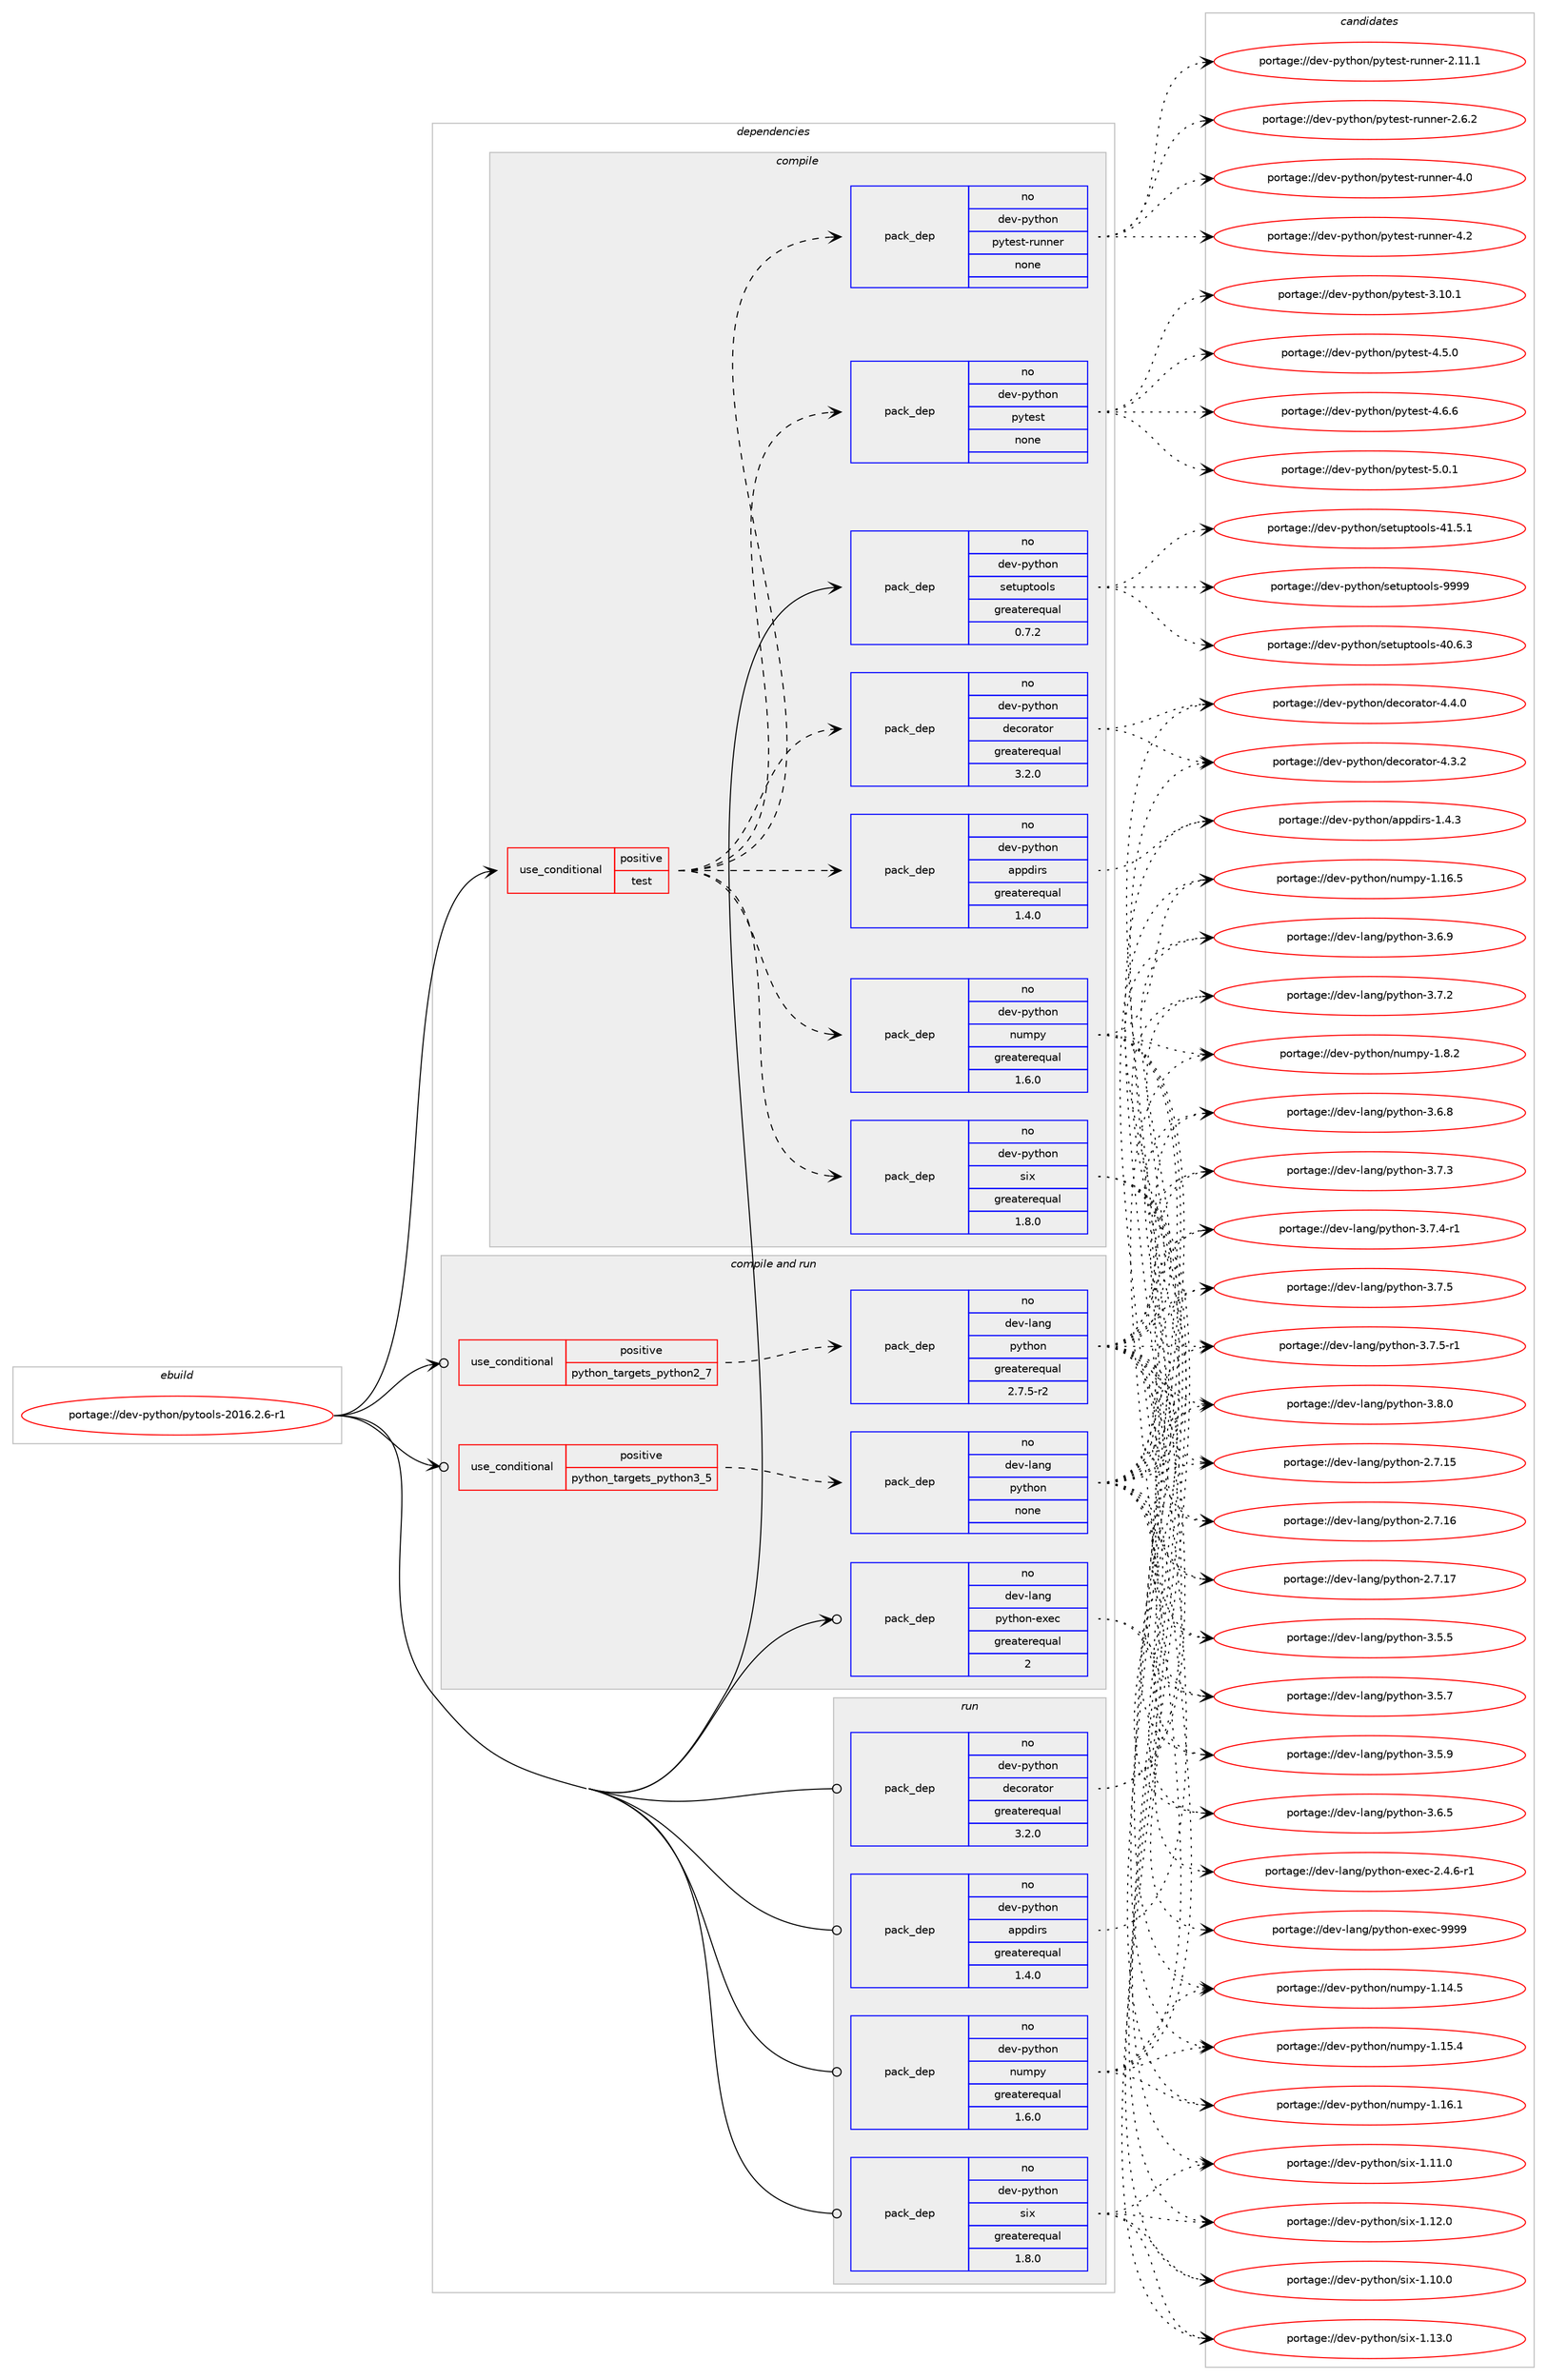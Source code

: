 digraph prolog {

# *************
# Graph options
# *************

newrank=true;
concentrate=true;
compound=true;
graph [rankdir=LR,fontname=Helvetica,fontsize=10,ranksep=1.5];#, ranksep=2.5, nodesep=0.2];
edge  [arrowhead=vee];
node  [fontname=Helvetica,fontsize=10];

# **********
# The ebuild
# **********

subgraph cluster_leftcol {
color=gray;
rank=same;
label=<<i>ebuild</i>>;
id [label="portage://dev-python/pytools-2016.2.6-r1", color=red, width=4, href="../dev-python/pytools-2016.2.6-r1.svg"];
}

# ****************
# The dependencies
# ****************

subgraph cluster_midcol {
color=gray;
label=<<i>dependencies</i>>;
subgraph cluster_compile {
fillcolor="#eeeeee";
style=filled;
label=<<i>compile</i>>;
subgraph cond37409 {
dependency168602 [label=<<TABLE BORDER="0" CELLBORDER="1" CELLSPACING="0" CELLPADDING="4"><TR><TD ROWSPAN="3" CELLPADDING="10">use_conditional</TD></TR><TR><TD>positive</TD></TR><TR><TD>test</TD></TR></TABLE>>, shape=none, color=red];
subgraph pack127801 {
dependency168603 [label=<<TABLE BORDER="0" CELLBORDER="1" CELLSPACING="0" CELLPADDING="4" WIDTH="220"><TR><TD ROWSPAN="6" CELLPADDING="30">pack_dep</TD></TR><TR><TD WIDTH="110">no</TD></TR><TR><TD>dev-python</TD></TR><TR><TD>appdirs</TD></TR><TR><TD>greaterequal</TD></TR><TR><TD>1.4.0</TD></TR></TABLE>>, shape=none, color=blue];
}
dependency168602:e -> dependency168603:w [weight=20,style="dashed",arrowhead="vee"];
subgraph pack127802 {
dependency168604 [label=<<TABLE BORDER="0" CELLBORDER="1" CELLSPACING="0" CELLPADDING="4" WIDTH="220"><TR><TD ROWSPAN="6" CELLPADDING="30">pack_dep</TD></TR><TR><TD WIDTH="110">no</TD></TR><TR><TD>dev-python</TD></TR><TR><TD>decorator</TD></TR><TR><TD>greaterequal</TD></TR><TR><TD>3.2.0</TD></TR></TABLE>>, shape=none, color=blue];
}
dependency168602:e -> dependency168604:w [weight=20,style="dashed",arrowhead="vee"];
subgraph pack127803 {
dependency168605 [label=<<TABLE BORDER="0" CELLBORDER="1" CELLSPACING="0" CELLPADDING="4" WIDTH="220"><TR><TD ROWSPAN="6" CELLPADDING="30">pack_dep</TD></TR><TR><TD WIDTH="110">no</TD></TR><TR><TD>dev-python</TD></TR><TR><TD>numpy</TD></TR><TR><TD>greaterequal</TD></TR><TR><TD>1.6.0</TD></TR></TABLE>>, shape=none, color=blue];
}
dependency168602:e -> dependency168605:w [weight=20,style="dashed",arrowhead="vee"];
subgraph pack127804 {
dependency168606 [label=<<TABLE BORDER="0" CELLBORDER="1" CELLSPACING="0" CELLPADDING="4" WIDTH="220"><TR><TD ROWSPAN="6" CELLPADDING="30">pack_dep</TD></TR><TR><TD WIDTH="110">no</TD></TR><TR><TD>dev-python</TD></TR><TR><TD>six</TD></TR><TR><TD>greaterequal</TD></TR><TR><TD>1.8.0</TD></TR></TABLE>>, shape=none, color=blue];
}
dependency168602:e -> dependency168606:w [weight=20,style="dashed",arrowhead="vee"];
subgraph pack127805 {
dependency168607 [label=<<TABLE BORDER="0" CELLBORDER="1" CELLSPACING="0" CELLPADDING="4" WIDTH="220"><TR><TD ROWSPAN="6" CELLPADDING="30">pack_dep</TD></TR><TR><TD WIDTH="110">no</TD></TR><TR><TD>dev-python</TD></TR><TR><TD>pytest</TD></TR><TR><TD>none</TD></TR><TR><TD></TD></TR></TABLE>>, shape=none, color=blue];
}
dependency168602:e -> dependency168607:w [weight=20,style="dashed",arrowhead="vee"];
subgraph pack127806 {
dependency168608 [label=<<TABLE BORDER="0" CELLBORDER="1" CELLSPACING="0" CELLPADDING="4" WIDTH="220"><TR><TD ROWSPAN="6" CELLPADDING="30">pack_dep</TD></TR><TR><TD WIDTH="110">no</TD></TR><TR><TD>dev-python</TD></TR><TR><TD>pytest-runner</TD></TR><TR><TD>none</TD></TR><TR><TD></TD></TR></TABLE>>, shape=none, color=blue];
}
dependency168602:e -> dependency168608:w [weight=20,style="dashed",arrowhead="vee"];
}
id:e -> dependency168602:w [weight=20,style="solid",arrowhead="vee"];
subgraph pack127807 {
dependency168609 [label=<<TABLE BORDER="0" CELLBORDER="1" CELLSPACING="0" CELLPADDING="4" WIDTH="220"><TR><TD ROWSPAN="6" CELLPADDING="30">pack_dep</TD></TR><TR><TD WIDTH="110">no</TD></TR><TR><TD>dev-python</TD></TR><TR><TD>setuptools</TD></TR><TR><TD>greaterequal</TD></TR><TR><TD>0.7.2</TD></TR></TABLE>>, shape=none, color=blue];
}
id:e -> dependency168609:w [weight=20,style="solid",arrowhead="vee"];
}
subgraph cluster_compileandrun {
fillcolor="#eeeeee";
style=filled;
label=<<i>compile and run</i>>;
subgraph cond37410 {
dependency168610 [label=<<TABLE BORDER="0" CELLBORDER="1" CELLSPACING="0" CELLPADDING="4"><TR><TD ROWSPAN="3" CELLPADDING="10">use_conditional</TD></TR><TR><TD>positive</TD></TR><TR><TD>python_targets_python2_7</TD></TR></TABLE>>, shape=none, color=red];
subgraph pack127808 {
dependency168611 [label=<<TABLE BORDER="0" CELLBORDER="1" CELLSPACING="0" CELLPADDING="4" WIDTH="220"><TR><TD ROWSPAN="6" CELLPADDING="30">pack_dep</TD></TR><TR><TD WIDTH="110">no</TD></TR><TR><TD>dev-lang</TD></TR><TR><TD>python</TD></TR><TR><TD>greaterequal</TD></TR><TR><TD>2.7.5-r2</TD></TR></TABLE>>, shape=none, color=blue];
}
dependency168610:e -> dependency168611:w [weight=20,style="dashed",arrowhead="vee"];
}
id:e -> dependency168610:w [weight=20,style="solid",arrowhead="odotvee"];
subgraph cond37411 {
dependency168612 [label=<<TABLE BORDER="0" CELLBORDER="1" CELLSPACING="0" CELLPADDING="4"><TR><TD ROWSPAN="3" CELLPADDING="10">use_conditional</TD></TR><TR><TD>positive</TD></TR><TR><TD>python_targets_python3_5</TD></TR></TABLE>>, shape=none, color=red];
subgraph pack127809 {
dependency168613 [label=<<TABLE BORDER="0" CELLBORDER="1" CELLSPACING="0" CELLPADDING="4" WIDTH="220"><TR><TD ROWSPAN="6" CELLPADDING="30">pack_dep</TD></TR><TR><TD WIDTH="110">no</TD></TR><TR><TD>dev-lang</TD></TR><TR><TD>python</TD></TR><TR><TD>none</TD></TR><TR><TD></TD></TR></TABLE>>, shape=none, color=blue];
}
dependency168612:e -> dependency168613:w [weight=20,style="dashed",arrowhead="vee"];
}
id:e -> dependency168612:w [weight=20,style="solid",arrowhead="odotvee"];
subgraph pack127810 {
dependency168614 [label=<<TABLE BORDER="0" CELLBORDER="1" CELLSPACING="0" CELLPADDING="4" WIDTH="220"><TR><TD ROWSPAN="6" CELLPADDING="30">pack_dep</TD></TR><TR><TD WIDTH="110">no</TD></TR><TR><TD>dev-lang</TD></TR><TR><TD>python-exec</TD></TR><TR><TD>greaterequal</TD></TR><TR><TD>2</TD></TR></TABLE>>, shape=none, color=blue];
}
id:e -> dependency168614:w [weight=20,style="solid",arrowhead="odotvee"];
}
subgraph cluster_run {
fillcolor="#eeeeee";
style=filled;
label=<<i>run</i>>;
subgraph pack127811 {
dependency168615 [label=<<TABLE BORDER="0" CELLBORDER="1" CELLSPACING="0" CELLPADDING="4" WIDTH="220"><TR><TD ROWSPAN="6" CELLPADDING="30">pack_dep</TD></TR><TR><TD WIDTH="110">no</TD></TR><TR><TD>dev-python</TD></TR><TR><TD>appdirs</TD></TR><TR><TD>greaterequal</TD></TR><TR><TD>1.4.0</TD></TR></TABLE>>, shape=none, color=blue];
}
id:e -> dependency168615:w [weight=20,style="solid",arrowhead="odot"];
subgraph pack127812 {
dependency168616 [label=<<TABLE BORDER="0" CELLBORDER="1" CELLSPACING="0" CELLPADDING="4" WIDTH="220"><TR><TD ROWSPAN="6" CELLPADDING="30">pack_dep</TD></TR><TR><TD WIDTH="110">no</TD></TR><TR><TD>dev-python</TD></TR><TR><TD>decorator</TD></TR><TR><TD>greaterequal</TD></TR><TR><TD>3.2.0</TD></TR></TABLE>>, shape=none, color=blue];
}
id:e -> dependency168616:w [weight=20,style="solid",arrowhead="odot"];
subgraph pack127813 {
dependency168617 [label=<<TABLE BORDER="0" CELLBORDER="1" CELLSPACING="0" CELLPADDING="4" WIDTH="220"><TR><TD ROWSPAN="6" CELLPADDING="30">pack_dep</TD></TR><TR><TD WIDTH="110">no</TD></TR><TR><TD>dev-python</TD></TR><TR><TD>numpy</TD></TR><TR><TD>greaterequal</TD></TR><TR><TD>1.6.0</TD></TR></TABLE>>, shape=none, color=blue];
}
id:e -> dependency168617:w [weight=20,style="solid",arrowhead="odot"];
subgraph pack127814 {
dependency168618 [label=<<TABLE BORDER="0" CELLBORDER="1" CELLSPACING="0" CELLPADDING="4" WIDTH="220"><TR><TD ROWSPAN="6" CELLPADDING="30">pack_dep</TD></TR><TR><TD WIDTH="110">no</TD></TR><TR><TD>dev-python</TD></TR><TR><TD>six</TD></TR><TR><TD>greaterequal</TD></TR><TR><TD>1.8.0</TD></TR></TABLE>>, shape=none, color=blue];
}
id:e -> dependency168618:w [weight=20,style="solid",arrowhead="odot"];
}
}

# **************
# The candidates
# **************

subgraph cluster_choices {
rank=same;
color=gray;
label=<<i>candidates</i>>;

subgraph choice127801 {
color=black;
nodesep=1;
choiceportage100101118451121211161041111104797112112100105114115454946524651 [label="portage://dev-python/appdirs-1.4.3", color=red, width=4,href="../dev-python/appdirs-1.4.3.svg"];
dependency168603:e -> choiceportage100101118451121211161041111104797112112100105114115454946524651:w [style=dotted,weight="100"];
}
subgraph choice127802 {
color=black;
nodesep=1;
choiceportage10010111845112121116104111110471001019911111497116111114455246514650 [label="portage://dev-python/decorator-4.3.2", color=red, width=4,href="../dev-python/decorator-4.3.2.svg"];
choiceportage10010111845112121116104111110471001019911111497116111114455246524648 [label="portage://dev-python/decorator-4.4.0", color=red, width=4,href="../dev-python/decorator-4.4.0.svg"];
dependency168604:e -> choiceportage10010111845112121116104111110471001019911111497116111114455246514650:w [style=dotted,weight="100"];
dependency168604:e -> choiceportage10010111845112121116104111110471001019911111497116111114455246524648:w [style=dotted,weight="100"];
}
subgraph choice127803 {
color=black;
nodesep=1;
choiceportage100101118451121211161041111104711011710911212145494649524653 [label="portage://dev-python/numpy-1.14.5", color=red, width=4,href="../dev-python/numpy-1.14.5.svg"];
choiceportage100101118451121211161041111104711011710911212145494649534652 [label="portage://dev-python/numpy-1.15.4", color=red, width=4,href="../dev-python/numpy-1.15.4.svg"];
choiceportage100101118451121211161041111104711011710911212145494649544649 [label="portage://dev-python/numpy-1.16.1", color=red, width=4,href="../dev-python/numpy-1.16.1.svg"];
choiceportage100101118451121211161041111104711011710911212145494649544653 [label="portage://dev-python/numpy-1.16.5", color=red, width=4,href="../dev-python/numpy-1.16.5.svg"];
choiceportage1001011184511212111610411111047110117109112121454946564650 [label="portage://dev-python/numpy-1.8.2", color=red, width=4,href="../dev-python/numpy-1.8.2.svg"];
dependency168605:e -> choiceportage100101118451121211161041111104711011710911212145494649524653:w [style=dotted,weight="100"];
dependency168605:e -> choiceportage100101118451121211161041111104711011710911212145494649534652:w [style=dotted,weight="100"];
dependency168605:e -> choiceportage100101118451121211161041111104711011710911212145494649544649:w [style=dotted,weight="100"];
dependency168605:e -> choiceportage100101118451121211161041111104711011710911212145494649544653:w [style=dotted,weight="100"];
dependency168605:e -> choiceportage1001011184511212111610411111047110117109112121454946564650:w [style=dotted,weight="100"];
}
subgraph choice127804 {
color=black;
nodesep=1;
choiceportage100101118451121211161041111104711510512045494649484648 [label="portage://dev-python/six-1.10.0", color=red, width=4,href="../dev-python/six-1.10.0.svg"];
choiceportage100101118451121211161041111104711510512045494649494648 [label="portage://dev-python/six-1.11.0", color=red, width=4,href="../dev-python/six-1.11.0.svg"];
choiceportage100101118451121211161041111104711510512045494649504648 [label="portage://dev-python/six-1.12.0", color=red, width=4,href="../dev-python/six-1.12.0.svg"];
choiceportage100101118451121211161041111104711510512045494649514648 [label="portage://dev-python/six-1.13.0", color=red, width=4,href="../dev-python/six-1.13.0.svg"];
dependency168606:e -> choiceportage100101118451121211161041111104711510512045494649484648:w [style=dotted,weight="100"];
dependency168606:e -> choiceportage100101118451121211161041111104711510512045494649494648:w [style=dotted,weight="100"];
dependency168606:e -> choiceportage100101118451121211161041111104711510512045494649504648:w [style=dotted,weight="100"];
dependency168606:e -> choiceportage100101118451121211161041111104711510512045494649514648:w [style=dotted,weight="100"];
}
subgraph choice127805 {
color=black;
nodesep=1;
choiceportage100101118451121211161041111104711212111610111511645514649484649 [label="portage://dev-python/pytest-3.10.1", color=red, width=4,href="../dev-python/pytest-3.10.1.svg"];
choiceportage1001011184511212111610411111047112121116101115116455246534648 [label="portage://dev-python/pytest-4.5.0", color=red, width=4,href="../dev-python/pytest-4.5.0.svg"];
choiceportage1001011184511212111610411111047112121116101115116455246544654 [label="portage://dev-python/pytest-4.6.6", color=red, width=4,href="../dev-python/pytest-4.6.6.svg"];
choiceportage1001011184511212111610411111047112121116101115116455346484649 [label="portage://dev-python/pytest-5.0.1", color=red, width=4,href="../dev-python/pytest-5.0.1.svg"];
dependency168607:e -> choiceportage100101118451121211161041111104711212111610111511645514649484649:w [style=dotted,weight="100"];
dependency168607:e -> choiceportage1001011184511212111610411111047112121116101115116455246534648:w [style=dotted,weight="100"];
dependency168607:e -> choiceportage1001011184511212111610411111047112121116101115116455246544654:w [style=dotted,weight="100"];
dependency168607:e -> choiceportage1001011184511212111610411111047112121116101115116455346484649:w [style=dotted,weight="100"];
}
subgraph choice127806 {
color=black;
nodesep=1;
choiceportage10010111845112121116104111110471121211161011151164511411711011010111445504649494649 [label="portage://dev-python/pytest-runner-2.11.1", color=red, width=4,href="../dev-python/pytest-runner-2.11.1.svg"];
choiceportage100101118451121211161041111104711212111610111511645114117110110101114455046544650 [label="portage://dev-python/pytest-runner-2.6.2", color=red, width=4,href="../dev-python/pytest-runner-2.6.2.svg"];
choiceportage10010111845112121116104111110471121211161011151164511411711011010111445524648 [label="portage://dev-python/pytest-runner-4.0", color=red, width=4,href="../dev-python/pytest-runner-4.0.svg"];
choiceportage10010111845112121116104111110471121211161011151164511411711011010111445524650 [label="portage://dev-python/pytest-runner-4.2", color=red, width=4,href="../dev-python/pytest-runner-4.2.svg"];
dependency168608:e -> choiceportage10010111845112121116104111110471121211161011151164511411711011010111445504649494649:w [style=dotted,weight="100"];
dependency168608:e -> choiceportage100101118451121211161041111104711212111610111511645114117110110101114455046544650:w [style=dotted,weight="100"];
dependency168608:e -> choiceportage10010111845112121116104111110471121211161011151164511411711011010111445524648:w [style=dotted,weight="100"];
dependency168608:e -> choiceportage10010111845112121116104111110471121211161011151164511411711011010111445524650:w [style=dotted,weight="100"];
}
subgraph choice127807 {
color=black;
nodesep=1;
choiceportage100101118451121211161041111104711510111611711211611111110811545524846544651 [label="portage://dev-python/setuptools-40.6.3", color=red, width=4,href="../dev-python/setuptools-40.6.3.svg"];
choiceportage100101118451121211161041111104711510111611711211611111110811545524946534649 [label="portage://dev-python/setuptools-41.5.1", color=red, width=4,href="../dev-python/setuptools-41.5.1.svg"];
choiceportage10010111845112121116104111110471151011161171121161111111081154557575757 [label="portage://dev-python/setuptools-9999", color=red, width=4,href="../dev-python/setuptools-9999.svg"];
dependency168609:e -> choiceportage100101118451121211161041111104711510111611711211611111110811545524846544651:w [style=dotted,weight="100"];
dependency168609:e -> choiceportage100101118451121211161041111104711510111611711211611111110811545524946534649:w [style=dotted,weight="100"];
dependency168609:e -> choiceportage10010111845112121116104111110471151011161171121161111111081154557575757:w [style=dotted,weight="100"];
}
subgraph choice127808 {
color=black;
nodesep=1;
choiceportage10010111845108971101034711212111610411111045504655464953 [label="portage://dev-lang/python-2.7.15", color=red, width=4,href="../dev-lang/python-2.7.15.svg"];
choiceportage10010111845108971101034711212111610411111045504655464954 [label="portage://dev-lang/python-2.7.16", color=red, width=4,href="../dev-lang/python-2.7.16.svg"];
choiceportage10010111845108971101034711212111610411111045504655464955 [label="portage://dev-lang/python-2.7.17", color=red, width=4,href="../dev-lang/python-2.7.17.svg"];
choiceportage100101118451089711010347112121116104111110455146534653 [label="portage://dev-lang/python-3.5.5", color=red, width=4,href="../dev-lang/python-3.5.5.svg"];
choiceportage100101118451089711010347112121116104111110455146534655 [label="portage://dev-lang/python-3.5.7", color=red, width=4,href="../dev-lang/python-3.5.7.svg"];
choiceportage100101118451089711010347112121116104111110455146534657 [label="portage://dev-lang/python-3.5.9", color=red, width=4,href="../dev-lang/python-3.5.9.svg"];
choiceportage100101118451089711010347112121116104111110455146544653 [label="portage://dev-lang/python-3.6.5", color=red, width=4,href="../dev-lang/python-3.6.5.svg"];
choiceportage100101118451089711010347112121116104111110455146544656 [label="portage://dev-lang/python-3.6.8", color=red, width=4,href="../dev-lang/python-3.6.8.svg"];
choiceportage100101118451089711010347112121116104111110455146544657 [label="portage://dev-lang/python-3.6.9", color=red, width=4,href="../dev-lang/python-3.6.9.svg"];
choiceportage100101118451089711010347112121116104111110455146554650 [label="portage://dev-lang/python-3.7.2", color=red, width=4,href="../dev-lang/python-3.7.2.svg"];
choiceportage100101118451089711010347112121116104111110455146554651 [label="portage://dev-lang/python-3.7.3", color=red, width=4,href="../dev-lang/python-3.7.3.svg"];
choiceportage1001011184510897110103471121211161041111104551465546524511449 [label="portage://dev-lang/python-3.7.4-r1", color=red, width=4,href="../dev-lang/python-3.7.4-r1.svg"];
choiceportage100101118451089711010347112121116104111110455146554653 [label="portage://dev-lang/python-3.7.5", color=red, width=4,href="../dev-lang/python-3.7.5.svg"];
choiceportage1001011184510897110103471121211161041111104551465546534511449 [label="portage://dev-lang/python-3.7.5-r1", color=red, width=4,href="../dev-lang/python-3.7.5-r1.svg"];
choiceportage100101118451089711010347112121116104111110455146564648 [label="portage://dev-lang/python-3.8.0", color=red, width=4,href="../dev-lang/python-3.8.0.svg"];
dependency168611:e -> choiceportage10010111845108971101034711212111610411111045504655464953:w [style=dotted,weight="100"];
dependency168611:e -> choiceportage10010111845108971101034711212111610411111045504655464954:w [style=dotted,weight="100"];
dependency168611:e -> choiceportage10010111845108971101034711212111610411111045504655464955:w [style=dotted,weight="100"];
dependency168611:e -> choiceportage100101118451089711010347112121116104111110455146534653:w [style=dotted,weight="100"];
dependency168611:e -> choiceportage100101118451089711010347112121116104111110455146534655:w [style=dotted,weight="100"];
dependency168611:e -> choiceportage100101118451089711010347112121116104111110455146534657:w [style=dotted,weight="100"];
dependency168611:e -> choiceportage100101118451089711010347112121116104111110455146544653:w [style=dotted,weight="100"];
dependency168611:e -> choiceportage100101118451089711010347112121116104111110455146544656:w [style=dotted,weight="100"];
dependency168611:e -> choiceportage100101118451089711010347112121116104111110455146544657:w [style=dotted,weight="100"];
dependency168611:e -> choiceportage100101118451089711010347112121116104111110455146554650:w [style=dotted,weight="100"];
dependency168611:e -> choiceportage100101118451089711010347112121116104111110455146554651:w [style=dotted,weight="100"];
dependency168611:e -> choiceportage1001011184510897110103471121211161041111104551465546524511449:w [style=dotted,weight="100"];
dependency168611:e -> choiceportage100101118451089711010347112121116104111110455146554653:w [style=dotted,weight="100"];
dependency168611:e -> choiceportage1001011184510897110103471121211161041111104551465546534511449:w [style=dotted,weight="100"];
dependency168611:e -> choiceportage100101118451089711010347112121116104111110455146564648:w [style=dotted,weight="100"];
}
subgraph choice127809 {
color=black;
nodesep=1;
choiceportage10010111845108971101034711212111610411111045504655464953 [label="portage://dev-lang/python-2.7.15", color=red, width=4,href="../dev-lang/python-2.7.15.svg"];
choiceportage10010111845108971101034711212111610411111045504655464954 [label="portage://dev-lang/python-2.7.16", color=red, width=4,href="../dev-lang/python-2.7.16.svg"];
choiceportage10010111845108971101034711212111610411111045504655464955 [label="portage://dev-lang/python-2.7.17", color=red, width=4,href="../dev-lang/python-2.7.17.svg"];
choiceportage100101118451089711010347112121116104111110455146534653 [label="portage://dev-lang/python-3.5.5", color=red, width=4,href="../dev-lang/python-3.5.5.svg"];
choiceportage100101118451089711010347112121116104111110455146534655 [label="portage://dev-lang/python-3.5.7", color=red, width=4,href="../dev-lang/python-3.5.7.svg"];
choiceportage100101118451089711010347112121116104111110455146534657 [label="portage://dev-lang/python-3.5.9", color=red, width=4,href="../dev-lang/python-3.5.9.svg"];
choiceportage100101118451089711010347112121116104111110455146544653 [label="portage://dev-lang/python-3.6.5", color=red, width=4,href="../dev-lang/python-3.6.5.svg"];
choiceportage100101118451089711010347112121116104111110455146544656 [label="portage://dev-lang/python-3.6.8", color=red, width=4,href="../dev-lang/python-3.6.8.svg"];
choiceportage100101118451089711010347112121116104111110455146544657 [label="portage://dev-lang/python-3.6.9", color=red, width=4,href="../dev-lang/python-3.6.9.svg"];
choiceportage100101118451089711010347112121116104111110455146554650 [label="portage://dev-lang/python-3.7.2", color=red, width=4,href="../dev-lang/python-3.7.2.svg"];
choiceportage100101118451089711010347112121116104111110455146554651 [label="portage://dev-lang/python-3.7.3", color=red, width=4,href="../dev-lang/python-3.7.3.svg"];
choiceportage1001011184510897110103471121211161041111104551465546524511449 [label="portage://dev-lang/python-3.7.4-r1", color=red, width=4,href="../dev-lang/python-3.7.4-r1.svg"];
choiceportage100101118451089711010347112121116104111110455146554653 [label="portage://dev-lang/python-3.7.5", color=red, width=4,href="../dev-lang/python-3.7.5.svg"];
choiceportage1001011184510897110103471121211161041111104551465546534511449 [label="portage://dev-lang/python-3.7.5-r1", color=red, width=4,href="../dev-lang/python-3.7.5-r1.svg"];
choiceportage100101118451089711010347112121116104111110455146564648 [label="portage://dev-lang/python-3.8.0", color=red, width=4,href="../dev-lang/python-3.8.0.svg"];
dependency168613:e -> choiceportage10010111845108971101034711212111610411111045504655464953:w [style=dotted,weight="100"];
dependency168613:e -> choiceportage10010111845108971101034711212111610411111045504655464954:w [style=dotted,weight="100"];
dependency168613:e -> choiceportage10010111845108971101034711212111610411111045504655464955:w [style=dotted,weight="100"];
dependency168613:e -> choiceportage100101118451089711010347112121116104111110455146534653:w [style=dotted,weight="100"];
dependency168613:e -> choiceportage100101118451089711010347112121116104111110455146534655:w [style=dotted,weight="100"];
dependency168613:e -> choiceportage100101118451089711010347112121116104111110455146534657:w [style=dotted,weight="100"];
dependency168613:e -> choiceportage100101118451089711010347112121116104111110455146544653:w [style=dotted,weight="100"];
dependency168613:e -> choiceportage100101118451089711010347112121116104111110455146544656:w [style=dotted,weight="100"];
dependency168613:e -> choiceportage100101118451089711010347112121116104111110455146544657:w [style=dotted,weight="100"];
dependency168613:e -> choiceportage100101118451089711010347112121116104111110455146554650:w [style=dotted,weight="100"];
dependency168613:e -> choiceportage100101118451089711010347112121116104111110455146554651:w [style=dotted,weight="100"];
dependency168613:e -> choiceportage1001011184510897110103471121211161041111104551465546524511449:w [style=dotted,weight="100"];
dependency168613:e -> choiceportage100101118451089711010347112121116104111110455146554653:w [style=dotted,weight="100"];
dependency168613:e -> choiceportage1001011184510897110103471121211161041111104551465546534511449:w [style=dotted,weight="100"];
dependency168613:e -> choiceportage100101118451089711010347112121116104111110455146564648:w [style=dotted,weight="100"];
}
subgraph choice127810 {
color=black;
nodesep=1;
choiceportage10010111845108971101034711212111610411111045101120101994550465246544511449 [label="portage://dev-lang/python-exec-2.4.6-r1", color=red, width=4,href="../dev-lang/python-exec-2.4.6-r1.svg"];
choiceportage10010111845108971101034711212111610411111045101120101994557575757 [label="portage://dev-lang/python-exec-9999", color=red, width=4,href="../dev-lang/python-exec-9999.svg"];
dependency168614:e -> choiceportage10010111845108971101034711212111610411111045101120101994550465246544511449:w [style=dotted,weight="100"];
dependency168614:e -> choiceportage10010111845108971101034711212111610411111045101120101994557575757:w [style=dotted,weight="100"];
}
subgraph choice127811 {
color=black;
nodesep=1;
choiceportage100101118451121211161041111104797112112100105114115454946524651 [label="portage://dev-python/appdirs-1.4.3", color=red, width=4,href="../dev-python/appdirs-1.4.3.svg"];
dependency168615:e -> choiceportage100101118451121211161041111104797112112100105114115454946524651:w [style=dotted,weight="100"];
}
subgraph choice127812 {
color=black;
nodesep=1;
choiceportage10010111845112121116104111110471001019911111497116111114455246514650 [label="portage://dev-python/decorator-4.3.2", color=red, width=4,href="../dev-python/decorator-4.3.2.svg"];
choiceportage10010111845112121116104111110471001019911111497116111114455246524648 [label="portage://dev-python/decorator-4.4.0", color=red, width=4,href="../dev-python/decorator-4.4.0.svg"];
dependency168616:e -> choiceportage10010111845112121116104111110471001019911111497116111114455246514650:w [style=dotted,weight="100"];
dependency168616:e -> choiceportage10010111845112121116104111110471001019911111497116111114455246524648:w [style=dotted,weight="100"];
}
subgraph choice127813 {
color=black;
nodesep=1;
choiceportage100101118451121211161041111104711011710911212145494649524653 [label="portage://dev-python/numpy-1.14.5", color=red, width=4,href="../dev-python/numpy-1.14.5.svg"];
choiceportage100101118451121211161041111104711011710911212145494649534652 [label="portage://dev-python/numpy-1.15.4", color=red, width=4,href="../dev-python/numpy-1.15.4.svg"];
choiceportage100101118451121211161041111104711011710911212145494649544649 [label="portage://dev-python/numpy-1.16.1", color=red, width=4,href="../dev-python/numpy-1.16.1.svg"];
choiceportage100101118451121211161041111104711011710911212145494649544653 [label="portage://dev-python/numpy-1.16.5", color=red, width=4,href="../dev-python/numpy-1.16.5.svg"];
choiceportage1001011184511212111610411111047110117109112121454946564650 [label="portage://dev-python/numpy-1.8.2", color=red, width=4,href="../dev-python/numpy-1.8.2.svg"];
dependency168617:e -> choiceportage100101118451121211161041111104711011710911212145494649524653:w [style=dotted,weight="100"];
dependency168617:e -> choiceportage100101118451121211161041111104711011710911212145494649534652:w [style=dotted,weight="100"];
dependency168617:e -> choiceportage100101118451121211161041111104711011710911212145494649544649:w [style=dotted,weight="100"];
dependency168617:e -> choiceportage100101118451121211161041111104711011710911212145494649544653:w [style=dotted,weight="100"];
dependency168617:e -> choiceportage1001011184511212111610411111047110117109112121454946564650:w [style=dotted,weight="100"];
}
subgraph choice127814 {
color=black;
nodesep=1;
choiceportage100101118451121211161041111104711510512045494649484648 [label="portage://dev-python/six-1.10.0", color=red, width=4,href="../dev-python/six-1.10.0.svg"];
choiceportage100101118451121211161041111104711510512045494649494648 [label="portage://dev-python/six-1.11.0", color=red, width=4,href="../dev-python/six-1.11.0.svg"];
choiceportage100101118451121211161041111104711510512045494649504648 [label="portage://dev-python/six-1.12.0", color=red, width=4,href="../dev-python/six-1.12.0.svg"];
choiceportage100101118451121211161041111104711510512045494649514648 [label="portage://dev-python/six-1.13.0", color=red, width=4,href="../dev-python/six-1.13.0.svg"];
dependency168618:e -> choiceportage100101118451121211161041111104711510512045494649484648:w [style=dotted,weight="100"];
dependency168618:e -> choiceportage100101118451121211161041111104711510512045494649494648:w [style=dotted,weight="100"];
dependency168618:e -> choiceportage100101118451121211161041111104711510512045494649504648:w [style=dotted,weight="100"];
dependency168618:e -> choiceportage100101118451121211161041111104711510512045494649514648:w [style=dotted,weight="100"];
}
}

}
